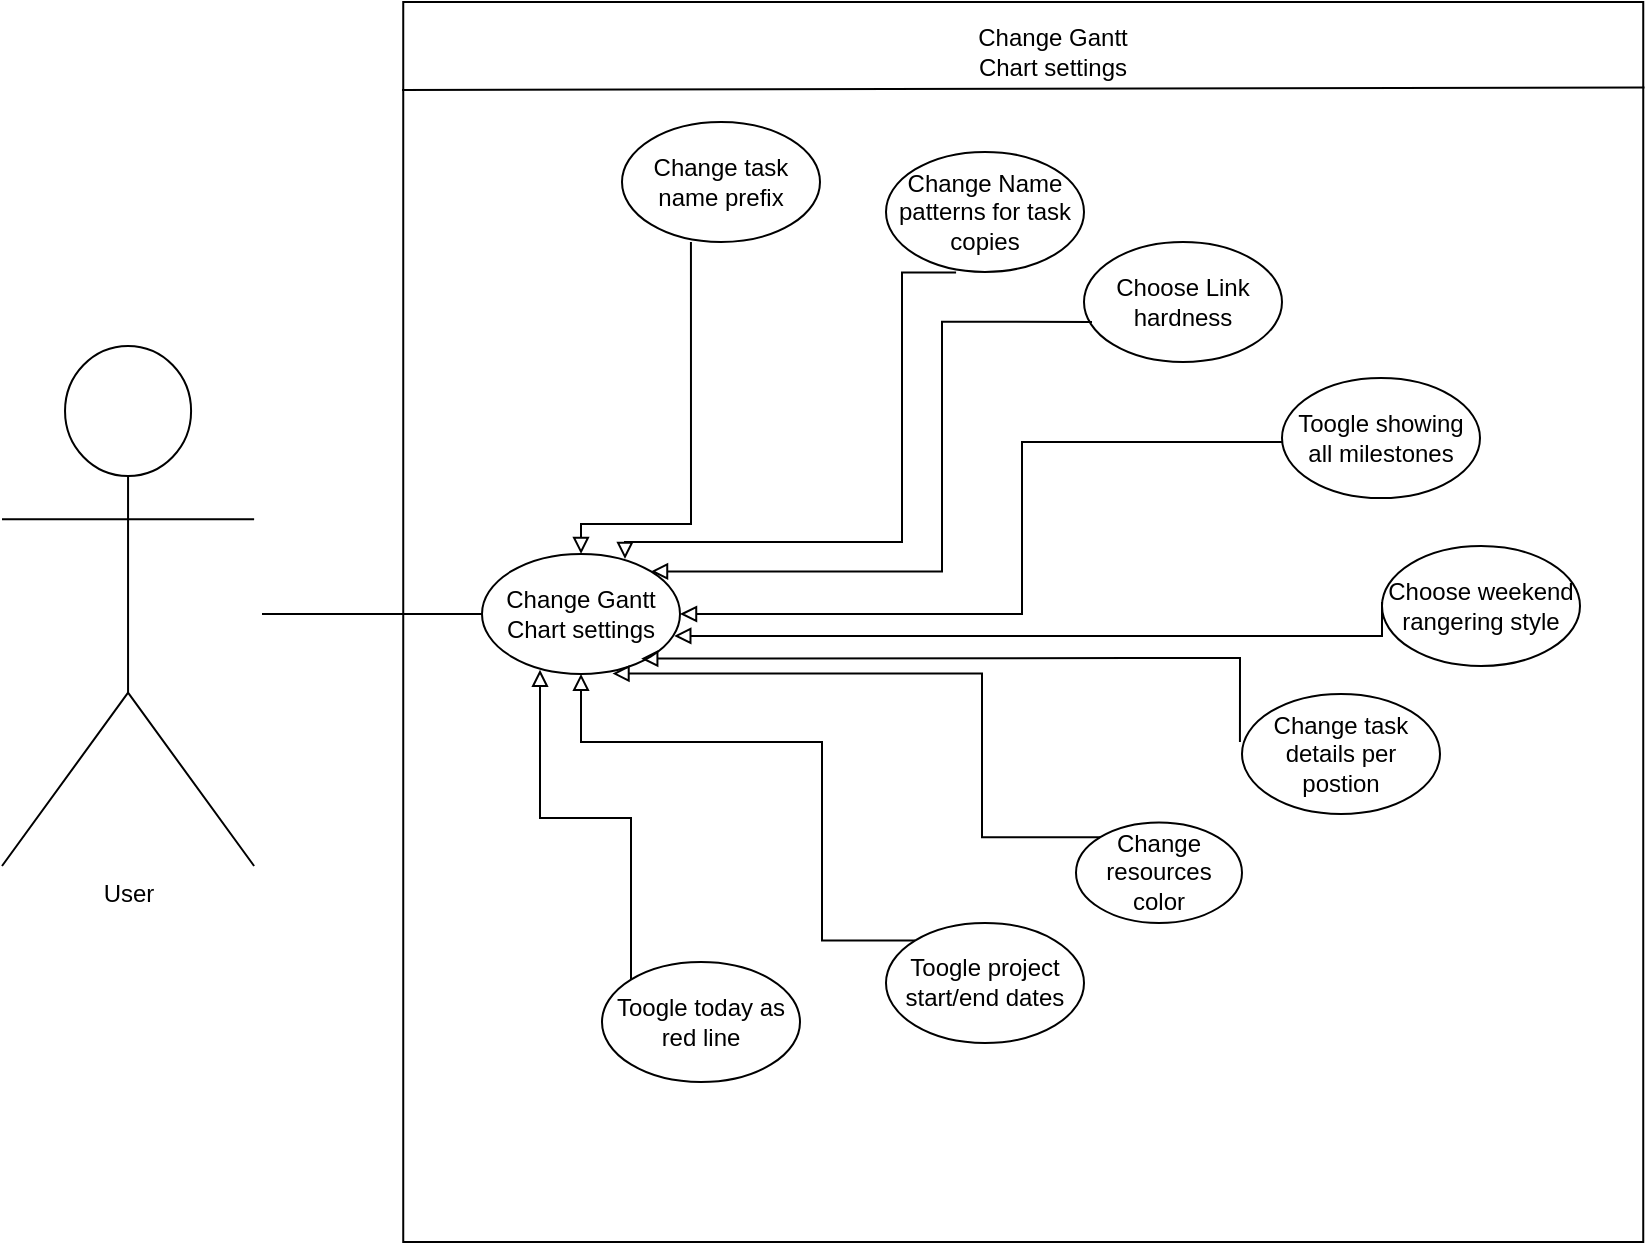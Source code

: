 <mxfile version="20.6.0" type="device"><diagram id="WwJSefVlZnyV5w7QWwFC" name="Página-1"><mxGraphModel dx="877" dy="1034" grid="1" gridSize="10" guides="1" tooltips="1" connect="1" arrows="1" fold="1" page="1" pageScale="1" pageWidth="850" pageHeight="1100" math="0" shadow="0"><root><mxCell id="0"/><mxCell id="1" parent="0"/><mxCell id="HMWuL7aHhn4r30SrLca5-1" value="" style="whiteSpace=wrap;html=1;aspect=fixed;" vertex="1" parent="1"><mxGeometry x="1130.62" y="310" width="620" height="620" as="geometry"/></mxCell><mxCell id="HMWuL7aHhn4r30SrLca5-2" value="" style="endArrow=none;html=1;rounded=0;exitX=-0.001;exitY=0.071;exitDx=0;exitDy=0;exitPerimeter=0;entryX=1.001;entryY=0.069;entryDx=0;entryDy=0;entryPerimeter=0;" edge="1" parent="1" source="HMWuL7aHhn4r30SrLca5-1" target="HMWuL7aHhn4r30SrLca5-1"><mxGeometry width="50" height="50" relative="1" as="geometry"><mxPoint x="1270.62" y="570" as="sourcePoint"/><mxPoint x="1700.62" y="353" as="targetPoint"/></mxGeometry></mxCell><mxCell id="HMWuL7aHhn4r30SrLca5-3" value="Change Gantt Chart settings" style="text;html=1;strokeColor=none;fillColor=none;align=center;verticalAlign=middle;whiteSpace=wrap;rounded=0;" vertex="1" parent="1"><mxGeometry x="1400.62" y="320" width="109.38" height="30" as="geometry"/></mxCell><mxCell id="HMWuL7aHhn4r30SrLca5-4" value="User" style="shape=umlActor;verticalLabelPosition=bottom;verticalAlign=top;html=1;outlineConnect=0;" vertex="1" parent="1"><mxGeometry x="930" y="482" width="126.06" height="260" as="geometry"/></mxCell><mxCell id="HMWuL7aHhn4r30SrLca5-5" value="Change resources color" style="ellipse;whiteSpace=wrap;html=1;" vertex="1" parent="1"><mxGeometry x="1467" y="720.19" width="83" height="50.3" as="geometry"/></mxCell><mxCell id="HMWuL7aHhn4r30SrLca5-6" value="&lt;font style=&quot;font-size: 12px;&quot;&gt;Change task name prefix&lt;/font&gt;" style="ellipse;whiteSpace=wrap;html=1;" vertex="1" parent="1"><mxGeometry x="1240" y="370" width="99" height="60" as="geometry"/></mxCell><mxCell id="HMWuL7aHhn4r30SrLca5-7" value="Change Name patterns for task copies" style="ellipse;whiteSpace=wrap;html=1;" vertex="1" parent="1"><mxGeometry x="1372" y="384.94" width="99" height="60" as="geometry"/></mxCell><mxCell id="HMWuL7aHhn4r30SrLca5-8" value="Choose Link hardness" style="ellipse;whiteSpace=wrap;html=1;" vertex="1" parent="1"><mxGeometry x="1471" y="430" width="99" height="60" as="geometry"/></mxCell><mxCell id="HMWuL7aHhn4r30SrLca5-9" value="Choose weekend rangering style" style="ellipse;whiteSpace=wrap;html=1;" vertex="1" parent="1"><mxGeometry x="1620" y="582" width="99" height="60" as="geometry"/></mxCell><mxCell id="HMWuL7aHhn4r30SrLca5-10" value="Toogle today as red line" style="ellipse;whiteSpace=wrap;html=1;" vertex="1" parent="1"><mxGeometry x="1230" y="790" width="99" height="60" as="geometry"/></mxCell><mxCell id="HMWuL7aHhn4r30SrLca5-11" value="Toogle project start/end dates" style="ellipse;whiteSpace=wrap;html=1;" vertex="1" parent="1"><mxGeometry x="1372" y="770.49" width="99" height="60" as="geometry"/></mxCell><mxCell id="HMWuL7aHhn4r30SrLca5-12" value="Toogle showing all milestones" style="ellipse;whiteSpace=wrap;html=1;" vertex="1" parent="1"><mxGeometry x="1570" y="498.06" width="99" height="60" as="geometry"/></mxCell><mxCell id="HMWuL7aHhn4r30SrLca5-13" value="Change task details per postion" style="ellipse;whiteSpace=wrap;html=1;" vertex="1" parent="1"><mxGeometry x="1550" y="655.94" width="99" height="60" as="geometry"/></mxCell><mxCell id="HMWuL7aHhn4r30SrLca5-14" style="edgeStyle=orthogonalEdgeStyle;rounded=0;orthogonalLoop=1;jettySize=auto;html=1;exitX=0.5;exitY=1;exitDx=0;exitDy=0;fontSize=12;" edge="1" parent="1" source="HMWuL7aHhn4r30SrLca5-10" target="HMWuL7aHhn4r30SrLca5-10"><mxGeometry relative="1" as="geometry"/></mxCell><mxCell id="HMWuL7aHhn4r30SrLca5-15" value="Change Gantt Chart settings" style="ellipse;whiteSpace=wrap;html=1;" vertex="1" parent="1"><mxGeometry x="1170" y="585.94" width="99" height="60" as="geometry"/></mxCell><mxCell id="HMWuL7aHhn4r30SrLca5-16" style="edgeStyle=orthogonalEdgeStyle;rounded=0;orthogonalLoop=1;jettySize=auto;html=1;endArrow=block;endFill=0;entryX=0.5;entryY=0;entryDx=0;entryDy=0;" edge="1" parent="1" target="HMWuL7aHhn4r30SrLca5-15"><mxGeometry relative="1" as="geometry"><Array as="points"><mxPoint x="1275" y="571"/><mxPoint x="1220" y="571"/></Array><mxPoint x="1274.47" y="429.94" as="sourcePoint"/><mxPoint x="1220" y="580" as="targetPoint"/></mxGeometry></mxCell><mxCell id="HMWuL7aHhn4r30SrLca5-17" style="edgeStyle=orthogonalEdgeStyle;rounded=0;orthogonalLoop=1;jettySize=auto;html=1;endArrow=block;endFill=0;exitX=0.354;exitY=1.005;exitDx=0;exitDy=0;exitPerimeter=0;entryX=0.722;entryY=0.042;entryDx=0;entryDy=0;entryPerimeter=0;" edge="1" parent="1" source="HMWuL7aHhn4r30SrLca5-7" target="HMWuL7aHhn4r30SrLca5-15"><mxGeometry relative="1" as="geometry"><Array as="points"><mxPoint x="1380" y="445"/><mxPoint x="1380" y="580"/><mxPoint x="1242" y="580"/></Array><mxPoint x="1400.59" y="444.94" as="sourcePoint"/><mxPoint x="1345.62" y="600.94" as="targetPoint"/></mxGeometry></mxCell><mxCell id="HMWuL7aHhn4r30SrLca5-18" style="edgeStyle=orthogonalEdgeStyle;rounded=0;orthogonalLoop=1;jettySize=auto;html=1;endArrow=block;endFill=0;entryX=1;entryY=0;entryDx=0;entryDy=0;" edge="1" parent="1" target="HMWuL7aHhn4r30SrLca5-15"><mxGeometry relative="1" as="geometry"><Array as="points"><mxPoint x="1400" y="470"/><mxPoint x="1400" y="595"/></Array><mxPoint x="1474.99" y="469.94" as="sourcePoint"/><mxPoint x="1420.02" y="625.94" as="targetPoint"/></mxGeometry></mxCell><mxCell id="HMWuL7aHhn4r30SrLca5-19" style="edgeStyle=orthogonalEdgeStyle;rounded=0;orthogonalLoop=1;jettySize=auto;html=1;endArrow=block;endFill=0;" edge="1" parent="1" target="HMWuL7aHhn4r30SrLca5-15"><mxGeometry relative="1" as="geometry"><Array as="points"><mxPoint x="1440" y="530"/><mxPoint x="1440" y="616"/></Array><mxPoint x="1570" y="530" as="sourcePoint"/><mxPoint x="1515.02" y="666.49" as="targetPoint"/></mxGeometry></mxCell><mxCell id="HMWuL7aHhn4r30SrLca5-20" style="edgeStyle=orthogonalEdgeStyle;rounded=0;orthogonalLoop=1;jettySize=auto;html=1;endArrow=block;endFill=0;entryX=0.971;entryY=0.684;entryDx=0;entryDy=0;entryPerimeter=0;" edge="1" parent="1" target="HMWuL7aHhn4r30SrLca5-15"><mxGeometry relative="1" as="geometry"><Array as="points"><mxPoint x="1620" y="627"/></Array><mxPoint x="1620" y="610" as="sourcePoint"/><mxPoint x="1565.02" y="748" as="targetPoint"/></mxGeometry></mxCell><mxCell id="HMWuL7aHhn4r30SrLca5-21" style="edgeStyle=orthogonalEdgeStyle;rounded=0;orthogonalLoop=1;jettySize=auto;html=1;endArrow=block;endFill=0;entryX=0.804;entryY=0.873;entryDx=0;entryDy=0;entryPerimeter=0;" edge="1" parent="1" target="HMWuL7aHhn4r30SrLca5-15"><mxGeometry relative="1" as="geometry"><Array as="points"><mxPoint x="1549" y="638"/><mxPoint x="1494" y="638"/></Array><mxPoint x="1548.97" y="680.0" as="sourcePoint"/><mxPoint x="1494" y="836" as="targetPoint"/></mxGeometry></mxCell><mxCell id="HMWuL7aHhn4r30SrLca5-22" style="edgeStyle=orthogonalEdgeStyle;rounded=0;orthogonalLoop=1;jettySize=auto;html=1;endArrow=block;endFill=0;entryX=0.659;entryY=0.997;entryDx=0;entryDy=0;exitX=0;exitY=0;exitDx=0;exitDy=0;entryPerimeter=0;" edge="1" parent="1" source="HMWuL7aHhn4r30SrLca5-5" target="HMWuL7aHhn4r30SrLca5-15"><mxGeometry relative="1" as="geometry"><Array as="points"><mxPoint x="1420" y="728"/><mxPoint x="1420" y="646"/></Array><mxPoint x="1364.97" y="634.0" as="sourcePoint"/><mxPoint x="1310" y="790" as="targetPoint"/></mxGeometry></mxCell><mxCell id="HMWuL7aHhn4r30SrLca5-23" style="edgeStyle=orthogonalEdgeStyle;rounded=0;orthogonalLoop=1;jettySize=auto;html=1;endArrow=block;endFill=0;entryX=0.5;entryY=1;entryDx=0;entryDy=0;exitX=0;exitY=0;exitDx=0;exitDy=0;" edge="1" parent="1" source="HMWuL7aHhn4r30SrLca5-11" target="HMWuL7aHhn4r30SrLca5-15"><mxGeometry relative="1" as="geometry"><Array as="points"><mxPoint x="1340" y="779"/><mxPoint x="1340" y="680"/><mxPoint x="1220" y="680"/></Array><mxPoint x="1338.99" y="667.34" as="sourcePoint"/><mxPoint x="1284.02" y="823.34" as="targetPoint"/></mxGeometry></mxCell><mxCell id="HMWuL7aHhn4r30SrLca5-24" style="edgeStyle=orthogonalEdgeStyle;rounded=0;orthogonalLoop=1;jettySize=auto;html=1;endArrow=block;endFill=0;exitX=0;exitY=0;exitDx=0;exitDy=0;entryX=0.293;entryY=0.966;entryDx=0;entryDy=0;entryPerimeter=0;" edge="1" parent="1" source="HMWuL7aHhn4r30SrLca5-10" target="HMWuL7aHhn4r30SrLca5-15"><mxGeometry relative="1" as="geometry"><Array as="points"/><mxPoint x="1215.0" y="680.0" as="sourcePoint"/><mxPoint x="1200" y="650" as="targetPoint"/></mxGeometry></mxCell><mxCell id="HMWuL7aHhn4r30SrLca5-25" value="" style="endArrow=none;html=1;rounded=0;fontSize=12;entryX=0;entryY=0.5;entryDx=0;entryDy=0;" edge="1" parent="1" target="HMWuL7aHhn4r30SrLca5-15"><mxGeometry width="50" height="50" relative="1" as="geometry"><mxPoint x="1060" y="616" as="sourcePoint"/><mxPoint x="1090" y="610" as="targetPoint"/></mxGeometry></mxCell></root></mxGraphModel></diagram></mxfile>